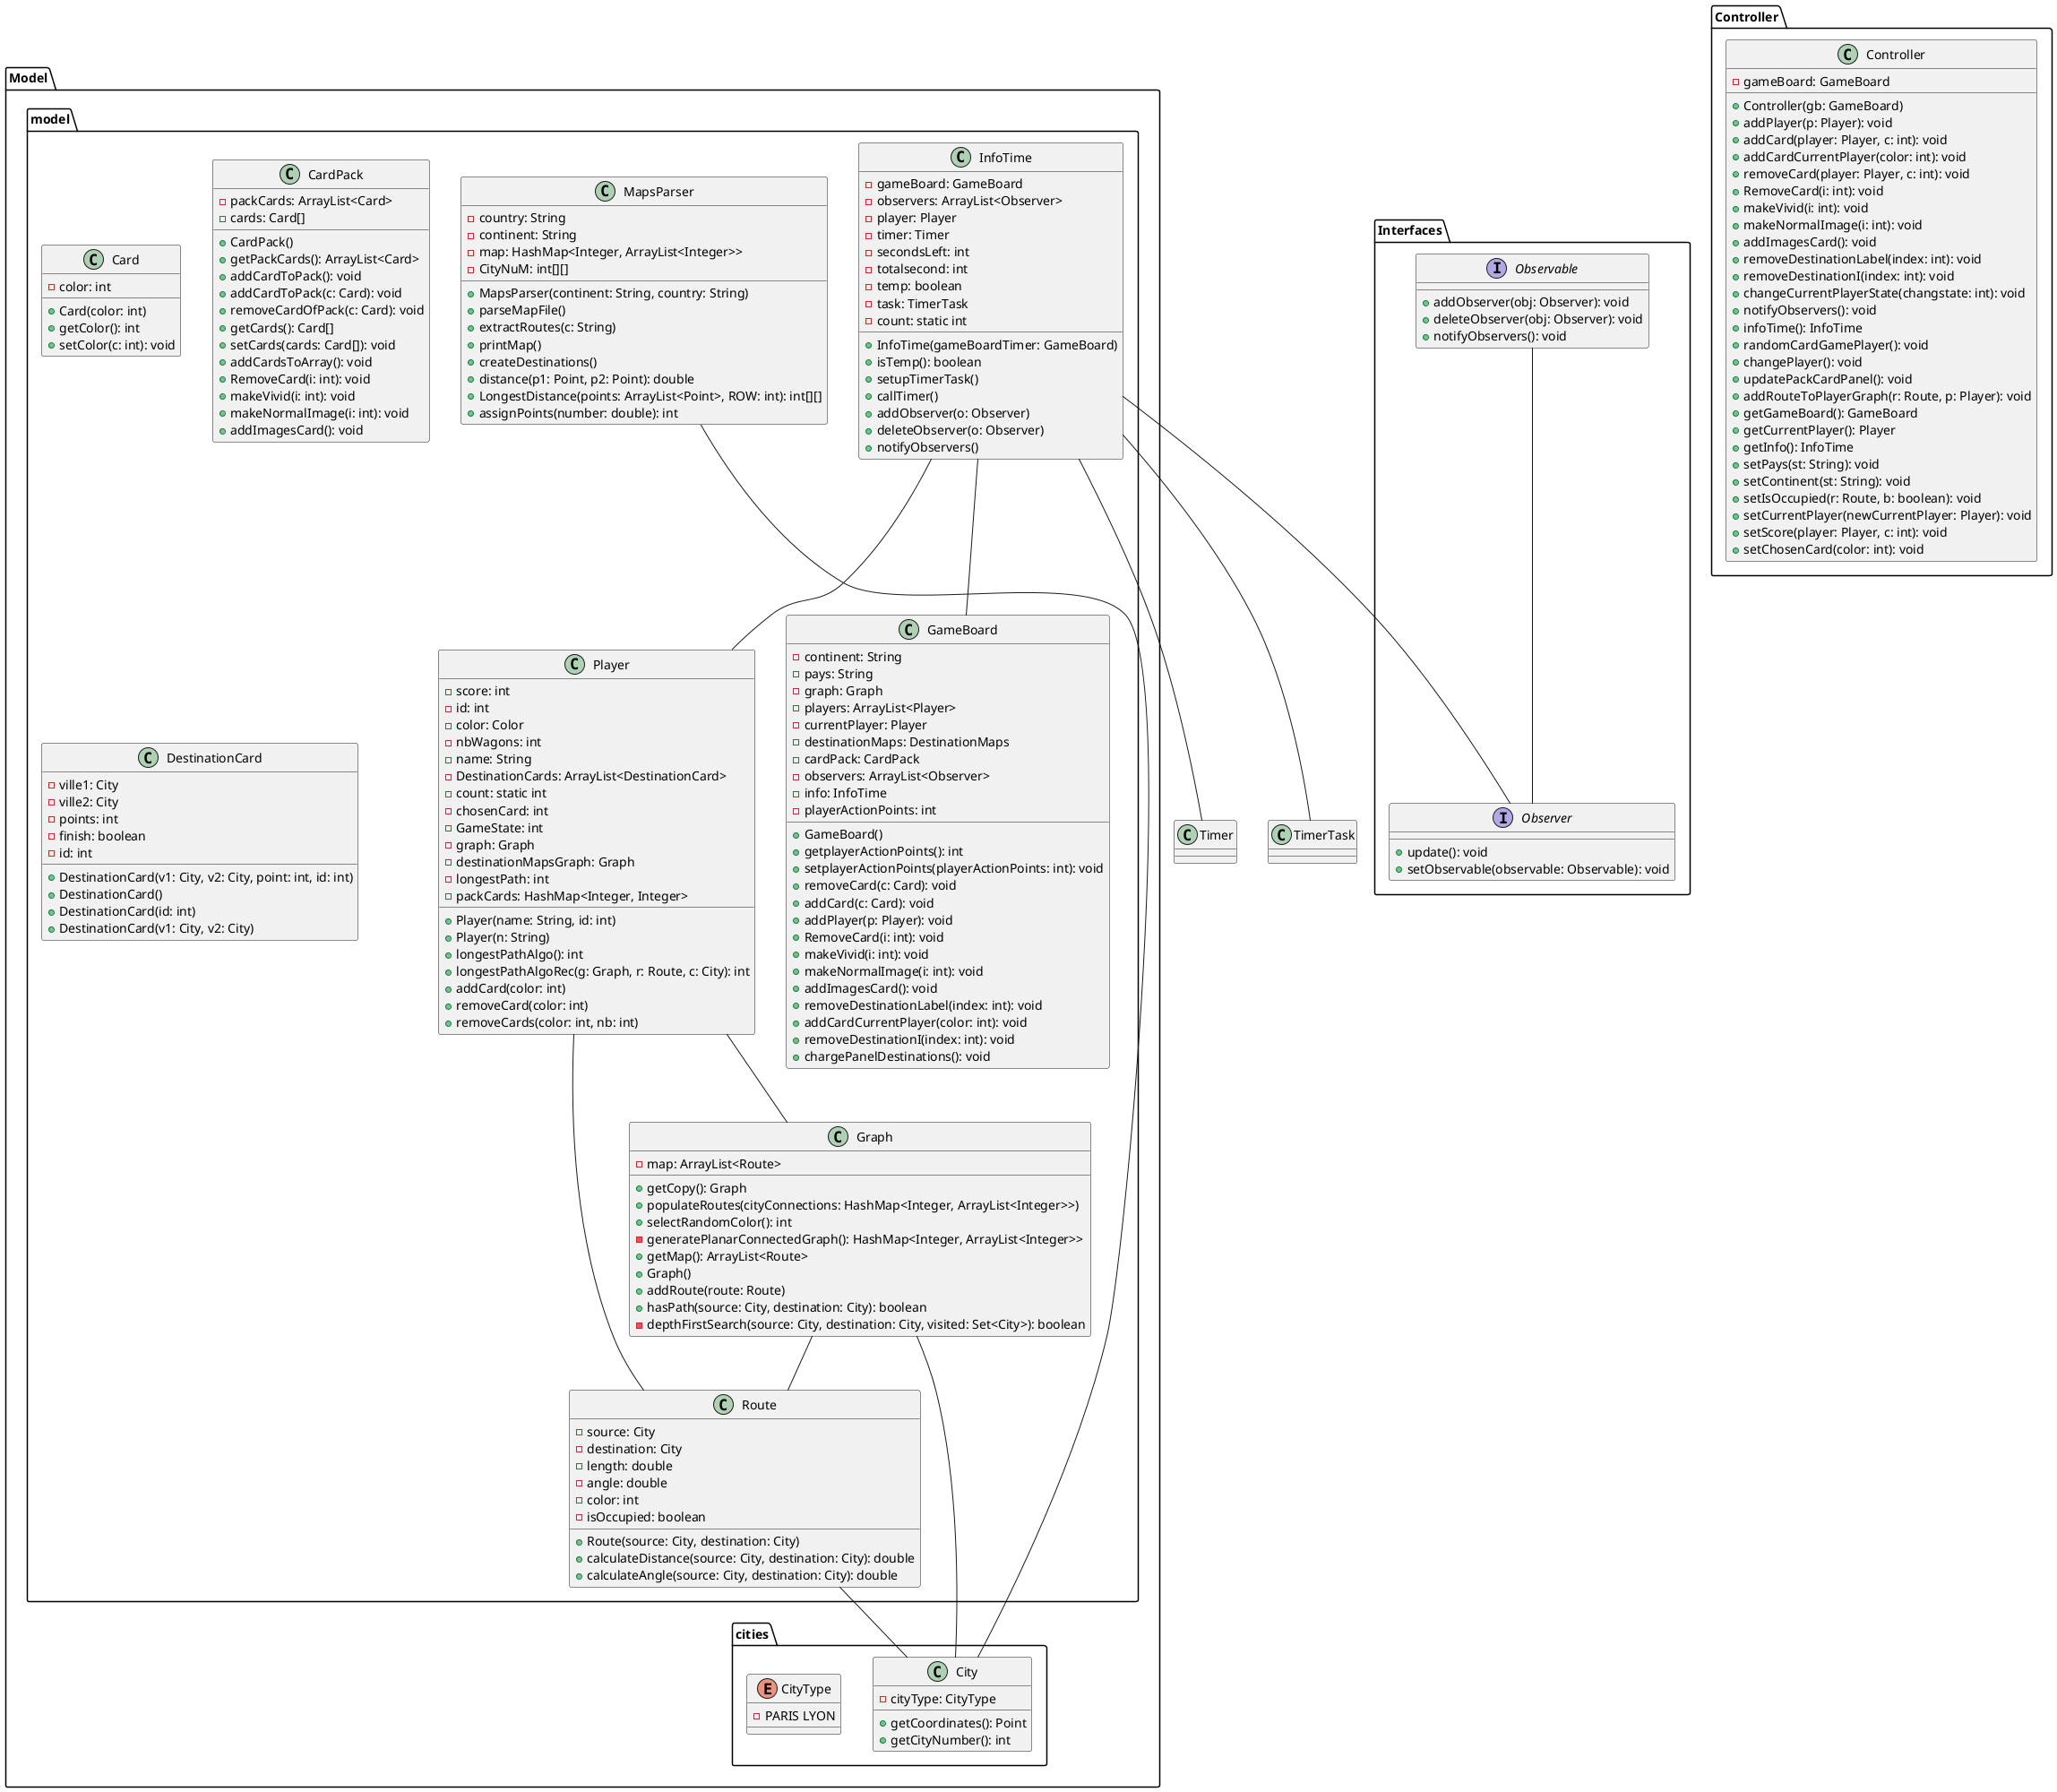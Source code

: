 @startuml
package Model.model {
    @startuml

    package Controller {
        class Controller {
            - gameBoard: GameBoard
            + Controller(gb: GameBoard)
            + addPlayer(p: Player): void
            + addCard(player: Player, c: int): void
            + addCardCurrentPlayer(color: int): void
            + removeCard(player: Player, c: int): void
            + RemoveCard(i: int): void
            + makeVivid(i: int): void
            + makeNormalImage(i: int): void
            + addImagesCard(): void
            + removeDestinationLabel(index: int): void
            + removeDestinationI(index: int): void
            + changeCurrentPlayerState(changstate: int): void
            + notifyObservers(): void
            + infoTime(): InfoTime
            + randomCardGamePlayer(): void
            + changePlayer(): void
            + updatePackCardPanel(): void
            + addRouteToPlayerGraph(r: Route, p: Player): void
            + getGameBoard(): GameBoard
            + getCurrentPlayer(): Player
            + getInfo(): InfoTime
            + setPays(st: String): void
            + setContinent(st: String): void
            + setIsOccupied(r: Route, b: boolean): void
            + setCurrentPlayer(newCurrentPlayer: Player): void
            + setScore(player: Player, c: int): void
            + setChosenCard(color: int): void
        }
    }

    package Interfaces {
        interface Observable {
            + addObserver(obj: Observer): void
            + deleteObserver(obj: Observer): void
            + notifyObservers(): void
        }

        interface Observer {
            + update(): void
            + setObservable(observable: Observable): void
        }
    }

    package Model.model {
        class Card {
            - color: int
            + Card(color: int)
            + getColor(): int
            + setColor(c: int): void
        }

        class CardPack {
            - packCards: ArrayList<Card>
            - cards: Card[]
            + CardPack()
            + getPackCards(): ArrayList<Card>
            + addCardToPack(): void
            + addCardToPack(c: Card): void
            + removeCardOfPack(c: Card): void
            + getCards(): Card[]
            + setCards(cards: Card[]): void
            + addCardsToArray(): void
            + RemoveCard(i: int): void
            + makeVivid(i: int): void
            + makeNormalImage(i: int): void
            + addImagesCard(): void
        }

        class DestinationCard {
            - ville1: City
            - ville2: City
            - points: int
            - finish: boolean
            - id: int
            + DestinationCard(v1: City, v2: City, point: int, id: int)
            + DestinationCard()
            + DestinationCard(id: int)
            + DestinationCard(v1: City, v2: City)
        }

        class Graph {
            - map: ArrayList<Route>
            + getCopy(): Graph
            + populateRoutes(cityConnections: HashMap<Integer, ArrayList<Integer>>)
            + selectRandomColor(): int
            - generatePlanarConnectedGraph(): HashMap<Integer, ArrayList<Integer>>
            + getMap(): ArrayList<Route>
            + Graph()
            + addRoute(route: Route)
            + hasPath(source: City, destination: City): boolean
            - depthFirstSearch(source: City, destination: City, visited: Set<City>): boolean
        }

        class Route {
            - source: City
            - destination: City
            - length: double
            - angle: double
            - color: int
            - isOccupied: boolean
            + Route(source: City, destination: City)
            + calculateDistance(source: City, destination: City): double
            + calculateAngle(source: City, destination: City): double
        }
        class GameBoard {
            - continent: String
            - pays: String
            - graph: Graph
            - players: ArrayList<Player>
            - currentPlayer: Player
            - destinationMaps: DestinationMaps
            - cardPack: CardPack
            - observers: ArrayList<Observer>
            - info: InfoTime
            - playerActionPoints: int
            + GameBoard()
            + getplayerActionPoints(): int
            + setplayerActionPoints(playerActionPoints: int): void
            + removeCard(c: Card): void
            + addCard(c: Card): void
            + addPlayer(p: Player): void
            + RemoveCard(i: int): void
            + makeVivid(i: int): void
            + makeNormalImage(i: int): void
            + addImagesCard(): void
            + removeDestinationLabel(index: int): void
            + addCardCurrentPlayer(color: int): void
            + removeDestinationI(index: int): void
            + chargePanelDestinations(): void
        }
        class Player {
            - score: int
            - id: int
            - color: Color
            - nbWagons: int
            - name: String
            - DestinationCards: ArrayList<DestinationCard>
            - count: static int
            - chosenCard: int
            - GameState: int
            - graph: Graph
            - destinationMapsGraph: Graph
            - longestPath: int
            - packCards: HashMap<Integer, Integer>
            + Player(name: String, id: int)
            + Player(n: String)
            + longestPathAlgo(): int
            + longestPathAlgoRec(g: Graph, r: Route, c: City): int
            + addCard(color: int)
            + removeCard(color: int)
            + removeCards(color: int, nb: int)
        }

        class MapsParser {
            - country: String
            - continent: String
            - map: HashMap<Integer, ArrayList<Integer>>
            - CityNuM: int[][]
            + MapsParser(continent: String, country: String)
            + parseMapFile()
            + extractRoutes(c: String)
            + printMap()
            + createDestinations()
            + distance(p1: Point, p2: Point): double
            + LongestDistance(points: ArrayList<Point>, ROW: int): int[][]
            + assignPoints(number: double): int
        }

        class InfoTime {
            - gameBoard: GameBoard
            - observers: ArrayList<Observer>
            - player: Player
            - timer: Timer
            - secondsLeft: int
            - totalsecond: int
            - temp: boolean
            - task: TimerTask
            - count: static int
            + InfoTime(gameBoardTimer: GameBoard)
            + isTemp(): boolean
            + setupTimerTask()
            + callTimer()
            + addObserver(o: Observer)
            + deleteObserver(o: Observer)
            + notifyObservers()
        }
    }
    package Model.cities{
        class City {
            - cityType: CityType
            + getCoordinates(): Point
            + getCityNumber(): int
        }

        enum CityType {
            -  PARIS LYON
        }
    }



    Graph -- Route
    Graph -- City
    Route -- City
    Player -- Graph
    Player -- Route
    MapsParser -- City
    InfoTime -- GameBoard
    InfoTime -- Player
    InfoTime -- Timer
    InfoTime -- TimerTask
    InfoTime -- Observer
    Observable -- Observer
    @enduml
}
